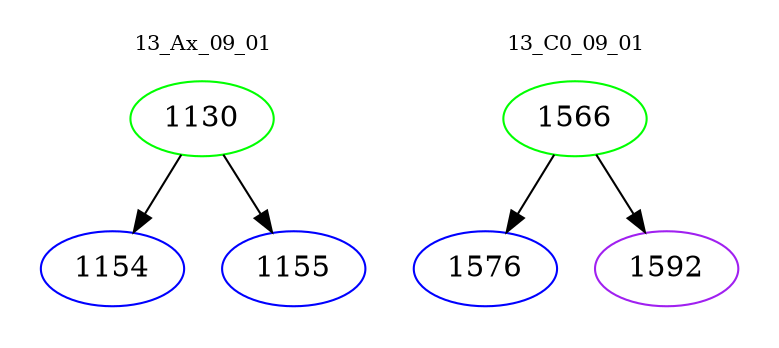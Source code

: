 digraph{
subgraph cluster_0 {
color = white
label = "13_Ax_09_01";
fontsize=10;
T0_1130 [label="1130", color="green"]
T0_1130 -> T0_1154 [color="black"]
T0_1154 [label="1154", color="blue"]
T0_1130 -> T0_1155 [color="black"]
T0_1155 [label="1155", color="blue"]
}
subgraph cluster_1 {
color = white
label = "13_C0_09_01";
fontsize=10;
T1_1566 [label="1566", color="green"]
T1_1566 -> T1_1576 [color="black"]
T1_1576 [label="1576", color="blue"]
T1_1566 -> T1_1592 [color="black"]
T1_1592 [label="1592", color="purple"]
}
}
